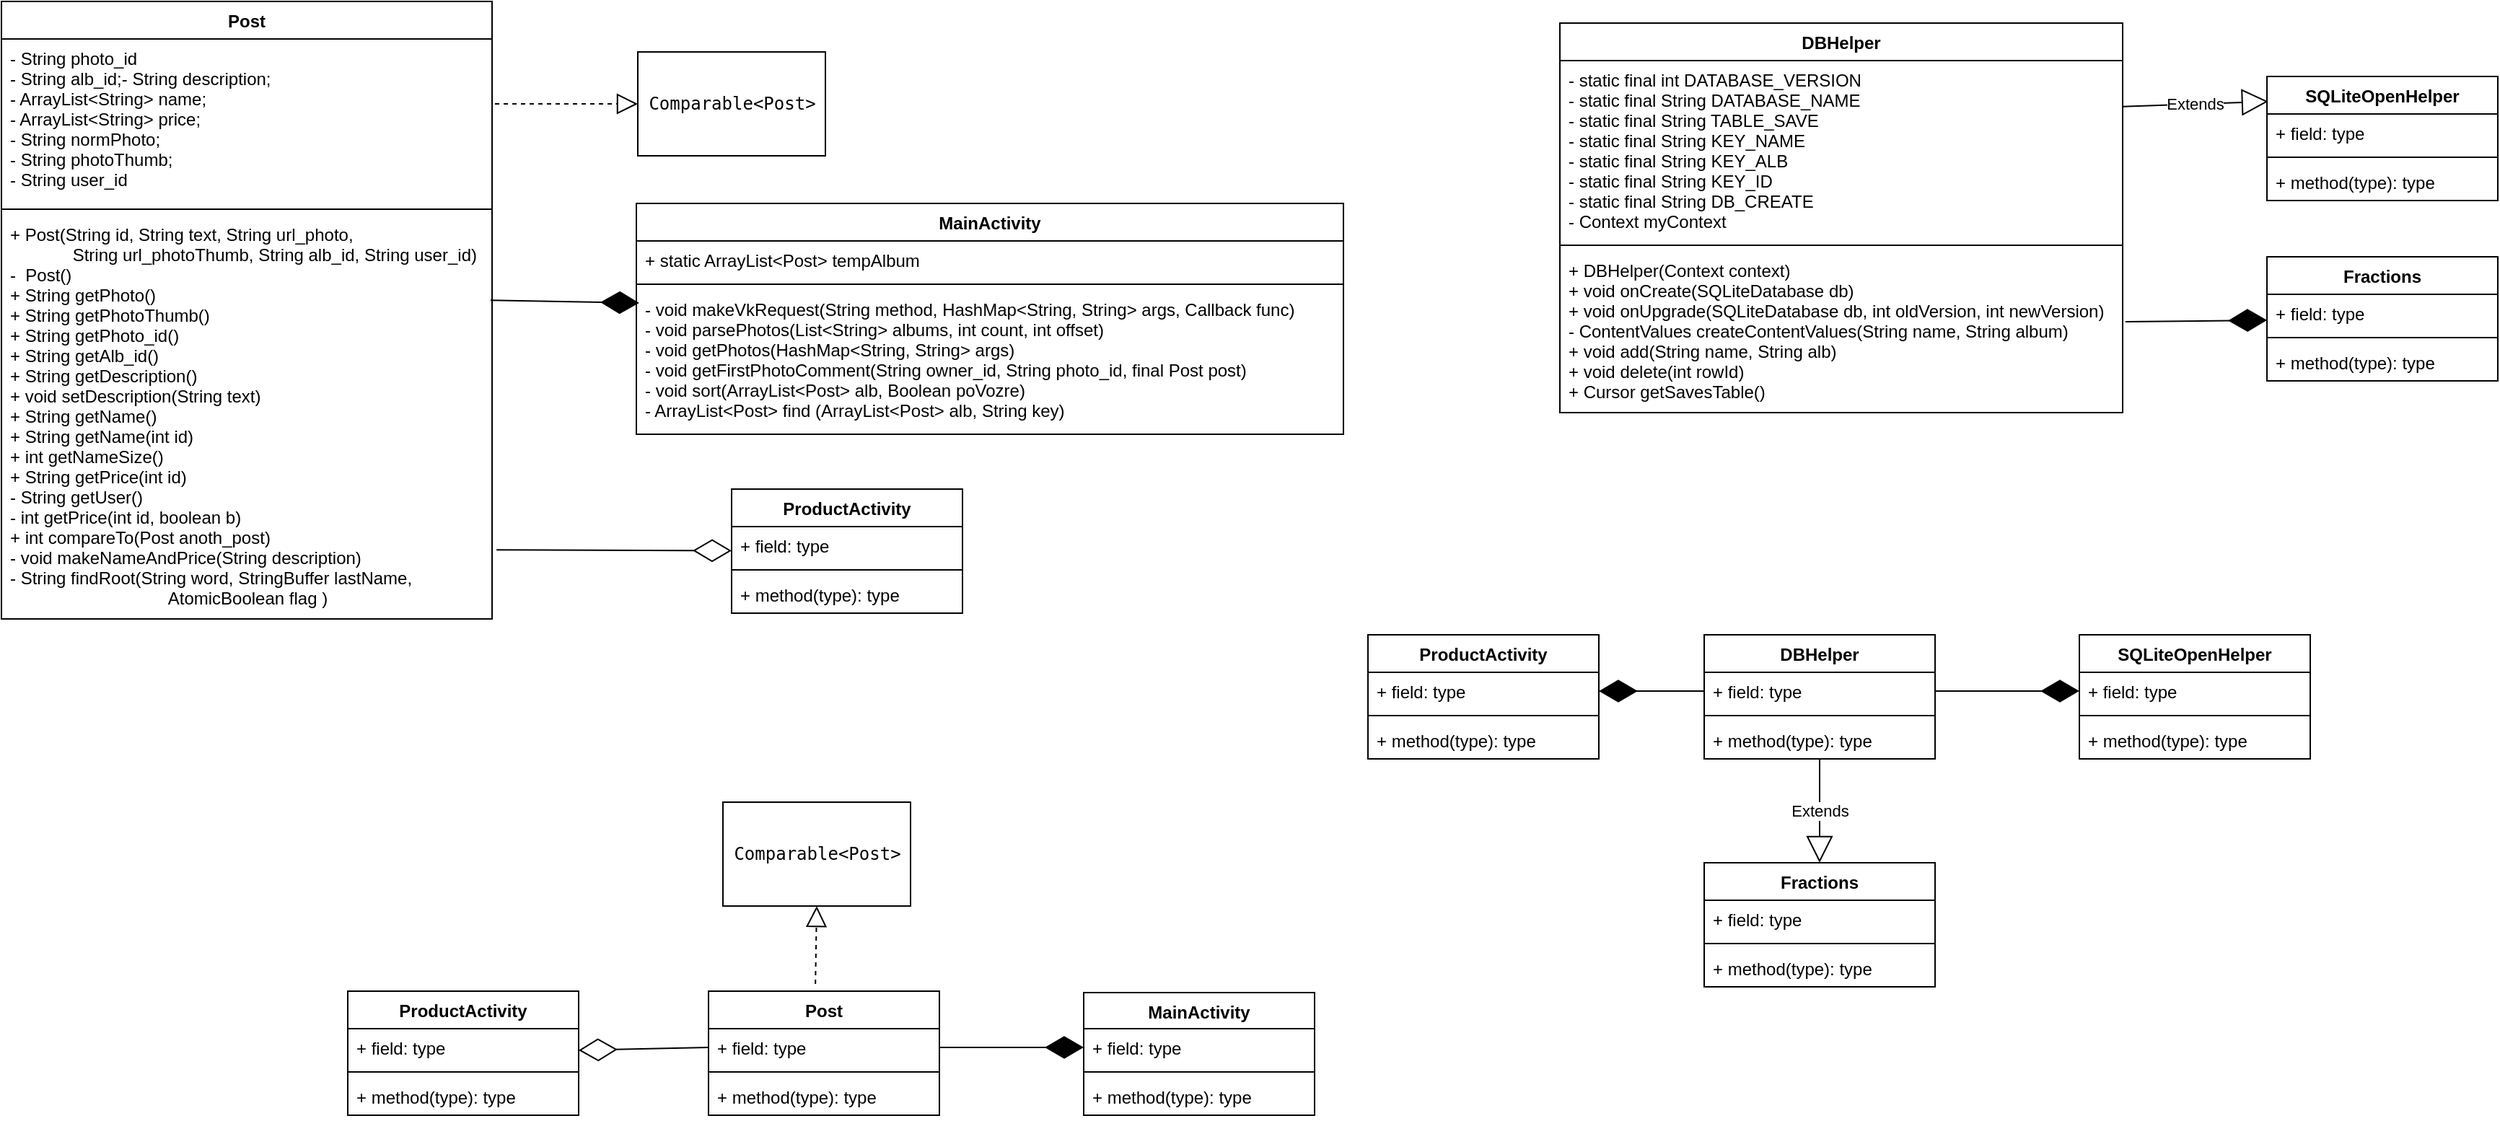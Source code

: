 <mxfile version="10.6.8" type="github"><diagram id="H0TlaPmsUMJZ5l3_36gU" name="Page-1"><mxGraphModel dx="2221" dy="771" grid="1" gridSize="10" guides="1" tooltips="1" connect="1" arrows="1" fold="1" page="1" pageScale="1" pageWidth="827" pageHeight="1169" math="0" shadow="0"><root><mxCell id="0"/><mxCell id="1" parent="0"/><mxCell id="FyV8M_RW5J6ellcxXbuD-1" value="Post" style="swimlane;fontStyle=1;align=center;verticalAlign=top;childLayout=stackLayout;horizontal=1;startSize=26;horizontalStack=0;resizeParent=1;resizeParentMax=0;resizeLast=0;collapsible=1;marginBottom=0;" parent="1" vertex="1"><mxGeometry x="-200" y="55" width="340" height="428" as="geometry"/></mxCell><mxCell id="FyV8M_RW5J6ellcxXbuD-2" value="- String photo_id&#xA;- String alb_id;- String description;&#xA;- ArrayList&lt;String&gt; name;&#xA;- ArrayList&lt;String&gt; price;&#xA;- String normPhoto;&#xA;- String photoThumb;&#xA;- String user_id" style="text;strokeColor=none;fillColor=none;align=left;verticalAlign=top;spacingLeft=4;spacingRight=4;overflow=hidden;rotatable=0;points=[[0,0.5],[1,0.5]];portConstraint=eastwest;" parent="FyV8M_RW5J6ellcxXbuD-1" vertex="1"><mxGeometry y="26" width="340" height="114" as="geometry"/></mxCell><mxCell id="FyV8M_RW5J6ellcxXbuD-3" value="" style="line;strokeWidth=1;fillColor=none;align=left;verticalAlign=middle;spacingTop=-1;spacingLeft=3;spacingRight=3;rotatable=0;labelPosition=right;points=[];portConstraint=eastwest;" parent="FyV8M_RW5J6ellcxXbuD-1" vertex="1"><mxGeometry y="140" width="340" height="8" as="geometry"/></mxCell><mxCell id="FyV8M_RW5J6ellcxXbuD-4" value="+ Post(String id, String text, String url_photo, &#xA;             String url_photoThumb, String alb_id, String user_id)&#xA;-  Post()&#xA;+ String getPhoto()&#xA;+ String getPhotoThumb()&#xA;+ String getPhoto_id()&#xA;+ String getAlb_id()&#xA;+ String getDescription()&#xA;+ void setDescription(String text)&#xA;+ String getName()&#xA;+ String getName(int id)&#xA;+ int getNameSize()&#xA;+ String getPrice(int id)&#xA;- String getUser()&#xA;- int getPrice(int id, boolean b)&#xA;+ int compareTo(Post anoth_post)&#xA;- void makeNameAndPrice(String description)&#xA;- String findRoot(String word, StringBuffer lastName, &#xA;                                 AtomicBoolean flag )" style="text;strokeColor=none;fillColor=none;align=left;verticalAlign=top;spacingLeft=4;spacingRight=4;overflow=hidden;rotatable=0;points=[[0,0.5],[1,0.5]];portConstraint=eastwest;" parent="FyV8M_RW5J6ellcxXbuD-1" vertex="1"><mxGeometry y="148" width="340" height="280" as="geometry"/></mxCell><mxCell id="FyV8M_RW5J6ellcxXbuD-5" value="MainActivity" style="swimlane;fontStyle=1;align=center;verticalAlign=top;childLayout=stackLayout;horizontal=1;startSize=26;horizontalStack=0;resizeParent=1;resizeParentMax=0;resizeLast=0;collapsible=1;marginBottom=0;" parent="1" vertex="1"><mxGeometry x="240" y="195" width="490" height="160" as="geometry"/></mxCell><mxCell id="FyV8M_RW5J6ellcxXbuD-6" value="+ static ArrayList&lt;Post&gt; tempAlbum&#xA;" style="text;strokeColor=none;fillColor=none;align=left;verticalAlign=top;spacingLeft=4;spacingRight=4;overflow=hidden;rotatable=0;points=[[0,0.5],[1,0.5]];portConstraint=eastwest;" parent="FyV8M_RW5J6ellcxXbuD-5" vertex="1"><mxGeometry y="26" width="490" height="26" as="geometry"/></mxCell><mxCell id="FyV8M_RW5J6ellcxXbuD-7" value="" style="line;strokeWidth=1;fillColor=none;align=left;verticalAlign=middle;spacingTop=-1;spacingLeft=3;spacingRight=3;rotatable=0;labelPosition=right;points=[];portConstraint=eastwest;" parent="FyV8M_RW5J6ellcxXbuD-5" vertex="1"><mxGeometry y="52" width="490" height="8" as="geometry"/></mxCell><mxCell id="FyV8M_RW5J6ellcxXbuD-8" value="- void makeVkRequest(String method, HashMap&lt;String, String&gt; args, Callback func)&#xA;- void parsePhotos(List&lt;String&gt; albums, int count, int offset)&#xA;- void getPhotos(HashMap&lt;String, String&gt; args)&#xA;- void getFirstPhotoComment(String owner_id, String photo_id, final Post post)&#xA;- void sort(ArrayList&lt;Post&gt; alb, Boolean poVozre)&#xA;- ArrayList&lt;Post&gt; find (ArrayList&lt;Post&gt; alb, String key)" style="text;strokeColor=none;fillColor=none;align=left;verticalAlign=top;spacingLeft=4;spacingRight=4;overflow=hidden;rotatable=0;points=[[0,0.5],[1,0.5]];portConstraint=eastwest;" parent="FyV8M_RW5J6ellcxXbuD-5" vertex="1"><mxGeometry y="60" width="490" height="100" as="geometry"/></mxCell><mxCell id="FyV8M_RW5J6ellcxXbuD-9" value="DBHelper" style="swimlane;fontStyle=1;align=center;verticalAlign=top;childLayout=stackLayout;horizontal=1;startSize=26;horizontalStack=0;resizeParent=1;resizeParentMax=0;resizeLast=0;collapsible=1;marginBottom=0;" parent="1" vertex="1"><mxGeometry x="880" y="70" width="390" height="270" as="geometry"/></mxCell><mxCell id="FyV8M_RW5J6ellcxXbuD-10" value="- static final int DATABASE_VERSION&#xA;- static final String DATABASE_NAME&#xA;- static final String TABLE_SAVE&#xA;- static final String KEY_NAME&#xA;- static final String KEY_ALB&#xA;- static final String KEY_ID&#xA;- static final String DB_CREATE&#xA;- Context myContext" style="text;strokeColor=none;fillColor=none;align=left;verticalAlign=top;spacingLeft=4;spacingRight=4;overflow=hidden;rotatable=0;points=[[0,0.5],[1,0.5]];portConstraint=eastwest;" parent="FyV8M_RW5J6ellcxXbuD-9" vertex="1"><mxGeometry y="26" width="390" height="124" as="geometry"/></mxCell><mxCell id="FyV8M_RW5J6ellcxXbuD-11" value="" style="line;strokeWidth=1;fillColor=none;align=left;verticalAlign=middle;spacingTop=-1;spacingLeft=3;spacingRight=3;rotatable=0;labelPosition=right;points=[];portConstraint=eastwest;" parent="FyV8M_RW5J6ellcxXbuD-9" vertex="1"><mxGeometry y="150" width="390" height="8" as="geometry"/></mxCell><mxCell id="FyV8M_RW5J6ellcxXbuD-12" value="+ DBHelper(Context context)&#xA;+ void onCreate(SQLiteDatabase db)&#xA;+ void onUpgrade(SQLiteDatabase db, int oldVersion, int newVersion)&#xA;- ContentValues createContentValues(String name, String album)&#xA;+ void add(String name, String alb)&#xA;+ void delete(int rowId)&#xA;+ Cursor getSavesTable()" style="text;strokeColor=none;fillColor=none;align=left;verticalAlign=top;spacingLeft=4;spacingRight=4;overflow=hidden;rotatable=0;points=[[0,0.5],[1,0.5]];portConstraint=eastwest;" parent="FyV8M_RW5J6ellcxXbuD-9" vertex="1"><mxGeometry y="158" width="390" height="112" as="geometry"/></mxCell><mxCell id="FyV8M_RW5J6ellcxXbuD-14" value="Fractions" style="swimlane;fontStyle=1;align=center;verticalAlign=top;childLayout=stackLayout;horizontal=1;startSize=26;horizontalStack=0;resizeParent=1;resizeParentMax=0;resizeLast=0;collapsible=1;marginBottom=0;" parent="1" vertex="1"><mxGeometry x="1370" y="232" width="160" height="86" as="geometry"/></mxCell><mxCell id="FyV8M_RW5J6ellcxXbuD-15" value="+ field: type" style="text;strokeColor=none;fillColor=none;align=left;verticalAlign=top;spacingLeft=4;spacingRight=4;overflow=hidden;rotatable=0;points=[[0,0.5],[1,0.5]];portConstraint=eastwest;" parent="FyV8M_RW5J6ellcxXbuD-14" vertex="1"><mxGeometry y="26" width="160" height="26" as="geometry"/></mxCell><mxCell id="FyV8M_RW5J6ellcxXbuD-16" value="" style="line;strokeWidth=1;fillColor=none;align=left;verticalAlign=middle;spacingTop=-1;spacingLeft=3;spacingRight=3;rotatable=0;labelPosition=right;points=[];portConstraint=eastwest;" parent="FyV8M_RW5J6ellcxXbuD-14" vertex="1"><mxGeometry y="52" width="160" height="8" as="geometry"/></mxCell><mxCell id="FyV8M_RW5J6ellcxXbuD-17" value="+ method(type): type" style="text;strokeColor=none;fillColor=none;align=left;verticalAlign=top;spacingLeft=4;spacingRight=4;overflow=hidden;rotatable=0;points=[[0,0.5],[1,0.5]];portConstraint=eastwest;" parent="FyV8M_RW5J6ellcxXbuD-14" vertex="1"><mxGeometry y="60" width="160" height="26" as="geometry"/></mxCell><mxCell id="FyV8M_RW5J6ellcxXbuD-24" value="ProductActivity" style="swimlane;fontStyle=1;align=center;verticalAlign=top;childLayout=stackLayout;horizontal=1;startSize=26;horizontalStack=0;resizeParent=1;resizeParentMax=0;resizeLast=0;collapsible=1;marginBottom=0;" parent="1" vertex="1"><mxGeometry x="306" y="393" width="160" height="86" as="geometry"/></mxCell><mxCell id="FyV8M_RW5J6ellcxXbuD-25" value="+ field: type" style="text;strokeColor=none;fillColor=none;align=left;verticalAlign=top;spacingLeft=4;spacingRight=4;overflow=hidden;rotatable=0;points=[[0,0.5],[1,0.5]];portConstraint=eastwest;" parent="FyV8M_RW5J6ellcxXbuD-24" vertex="1"><mxGeometry y="26" width="160" height="26" as="geometry"/></mxCell><mxCell id="FyV8M_RW5J6ellcxXbuD-26" value="" style="line;strokeWidth=1;fillColor=none;align=left;verticalAlign=middle;spacingTop=-1;spacingLeft=3;spacingRight=3;rotatable=0;labelPosition=right;points=[];portConstraint=eastwest;" parent="FyV8M_RW5J6ellcxXbuD-24" vertex="1"><mxGeometry y="52" width="160" height="8" as="geometry"/></mxCell><mxCell id="FyV8M_RW5J6ellcxXbuD-27" value="+ method(type): type" style="text;strokeColor=none;fillColor=none;align=left;verticalAlign=top;spacingLeft=4;spacingRight=4;overflow=hidden;rotatable=0;points=[[0,0.5],[1,0.5]];portConstraint=eastwest;" parent="FyV8M_RW5J6ellcxXbuD-24" vertex="1"><mxGeometry y="60" width="160" height="26" as="geometry"/></mxCell><mxCell id="FyV8M_RW5J6ellcxXbuD-28" value="" style="endArrow=diamondThin;endFill=1;endSize=24;html=1;exitX=1.005;exitY=0.438;exitDx=0;exitDy=0;exitPerimeter=0;" parent="1" source="FyV8M_RW5J6ellcxXbuD-12" target="FyV8M_RW5J6ellcxXbuD-14" edge="1"><mxGeometry width="160" relative="1" as="geometry"><mxPoint x="1340" y="219.5" as="sourcePoint"/><mxPoint x="1500" y="219.5" as="targetPoint"/></mxGeometry></mxCell><mxCell id="FyV8M_RW5J6ellcxXbuD-29" value="" style="endArrow=diamondThin;endFill=0;endSize=24;html=1;exitX=1.009;exitY=0.829;exitDx=0;exitDy=0;exitPerimeter=0;" parent="1" source="FyV8M_RW5J6ellcxXbuD-4" target="FyV8M_RW5J6ellcxXbuD-24" edge="1"><mxGeometry width="160" relative="1" as="geometry"><mxPoint x="150" y="435.5" as="sourcePoint"/><mxPoint x="310" y="435.5" as="targetPoint"/></mxGeometry></mxCell><mxCell id="FyV8M_RW5J6ellcxXbuD-30" value="&lt;pre&gt;Comparable&amp;lt;Post&amp;gt;&lt;/pre&gt;" style="html=1;" parent="1" vertex="1"><mxGeometry x="241" y="90" width="130" height="72" as="geometry"/></mxCell><mxCell id="FyV8M_RW5J6ellcxXbuD-33" value="Extends" style="endArrow=block;endSize=16;endFill=0;html=1;" parent="1" edge="1"><mxGeometry width="160" relative="1" as="geometry"><mxPoint x="1270" y="127.929" as="sourcePoint"/><mxPoint x="1371" y="124.321" as="targetPoint"/></mxGeometry></mxCell><mxCell id="FyV8M_RW5J6ellcxXbuD-34" value="SQLiteOpenHelper" style="swimlane;fontStyle=1;align=center;verticalAlign=top;childLayout=stackLayout;horizontal=1;startSize=26;horizontalStack=0;resizeParent=1;resizeParentMax=0;resizeLast=0;collapsible=1;marginBottom=0;" parent="1" vertex="1"><mxGeometry x="1370" y="107" width="160" height="86" as="geometry"/></mxCell><mxCell id="FyV8M_RW5J6ellcxXbuD-35" value="+ field: type" style="text;strokeColor=none;fillColor=none;align=left;verticalAlign=top;spacingLeft=4;spacingRight=4;overflow=hidden;rotatable=0;points=[[0,0.5],[1,0.5]];portConstraint=eastwest;" parent="FyV8M_RW5J6ellcxXbuD-34" vertex="1"><mxGeometry y="26" width="160" height="26" as="geometry"/></mxCell><mxCell id="FyV8M_RW5J6ellcxXbuD-36" value="" style="line;strokeWidth=1;fillColor=none;align=left;verticalAlign=middle;spacingTop=-1;spacingLeft=3;spacingRight=3;rotatable=0;labelPosition=right;points=[];portConstraint=eastwest;" parent="FyV8M_RW5J6ellcxXbuD-34" vertex="1"><mxGeometry y="52" width="160" height="8" as="geometry"/></mxCell><mxCell id="FyV8M_RW5J6ellcxXbuD-37" value="+ method(type): type" style="text;strokeColor=none;fillColor=none;align=left;verticalAlign=top;spacingLeft=4;spacingRight=4;overflow=hidden;rotatable=0;points=[[0,0.5],[1,0.5]];portConstraint=eastwest;" parent="FyV8M_RW5J6ellcxXbuD-34" vertex="1"><mxGeometry y="60" width="160" height="26" as="geometry"/></mxCell><mxCell id="FyV8M_RW5J6ellcxXbuD-38" value="" style="endArrow=block;dashed=1;endFill=0;endSize=12;html=1;entryX=0;entryY=0.5;entryDx=0;entryDy=0;" parent="1" target="FyV8M_RW5J6ellcxXbuD-30" edge="1"><mxGeometry width="160" relative="1" as="geometry"><mxPoint x="142" y="126" as="sourcePoint"/><mxPoint x="306" y="178" as="targetPoint"/></mxGeometry></mxCell><mxCell id="7iwsZsYIpE-8brXdMZVR-1" value="" style="endArrow=diamondThin;endFill=1;endSize=24;html=1;entryX=0.004;entryY=0.09;entryDx=0;entryDy=0;entryPerimeter=0;exitX=0.997;exitY=0.211;exitDx=0;exitDy=0;exitPerimeter=0;" edge="1" parent="1" source="FyV8M_RW5J6ellcxXbuD-4" target="FyV8M_RW5J6ellcxXbuD-8"><mxGeometry width="160" relative="1" as="geometry"><mxPoint x="70" y="600" as="sourcePoint"/><mxPoint x="230" y="600" as="targetPoint"/></mxGeometry></mxCell><mxCell id="7iwsZsYIpE-8brXdMZVR-10" value="ProductActivity" style="swimlane;fontStyle=1;align=center;verticalAlign=top;childLayout=stackLayout;horizontal=1;startSize=26;horizontalStack=0;resizeParent=1;resizeParentMax=0;resizeLast=0;collapsible=1;marginBottom=0;" vertex="1" parent="1"><mxGeometry x="40" y="741" width="160" height="86" as="geometry"/></mxCell><mxCell id="7iwsZsYIpE-8brXdMZVR-11" value="+ field: type" style="text;strokeColor=none;fillColor=none;align=left;verticalAlign=top;spacingLeft=4;spacingRight=4;overflow=hidden;rotatable=0;points=[[0,0.5],[1,0.5]];portConstraint=eastwest;" vertex="1" parent="7iwsZsYIpE-8brXdMZVR-10"><mxGeometry y="26" width="160" height="26" as="geometry"/></mxCell><mxCell id="7iwsZsYIpE-8brXdMZVR-12" value="" style="line;strokeWidth=1;fillColor=none;align=left;verticalAlign=middle;spacingTop=-1;spacingLeft=3;spacingRight=3;rotatable=0;labelPosition=right;points=[];portConstraint=eastwest;" vertex="1" parent="7iwsZsYIpE-8brXdMZVR-10"><mxGeometry y="52" width="160" height="8" as="geometry"/></mxCell><mxCell id="7iwsZsYIpE-8brXdMZVR-13" value="+ method(type): type" style="text;strokeColor=none;fillColor=none;align=left;verticalAlign=top;spacingLeft=4;spacingRight=4;overflow=hidden;rotatable=0;points=[[0,0.5],[1,0.5]];portConstraint=eastwest;" vertex="1" parent="7iwsZsYIpE-8brXdMZVR-10"><mxGeometry y="60" width="160" height="26" as="geometry"/></mxCell><mxCell id="7iwsZsYIpE-8brXdMZVR-14" value="" style="endArrow=diamondThin;endFill=0;endSize=24;html=1;exitX=0;exitY=0.5;exitDx=0;exitDy=0;" edge="1" parent="1" source="7iwsZsYIpE-8brXdMZVR-19"><mxGeometry width="160" relative="1" as="geometry"><mxPoint x="528" y="936" as="sourcePoint"/><mxPoint x="200" y="782" as="targetPoint"/></mxGeometry></mxCell><mxCell id="7iwsZsYIpE-8brXdMZVR-15" value="&lt;pre&gt;Comparable&amp;lt;Post&amp;gt;&lt;/pre&gt;" style="html=1;" vertex="1" parent="1"><mxGeometry x="300" y="610" width="130" height="72" as="geometry"/></mxCell><mxCell id="7iwsZsYIpE-8brXdMZVR-16" value="" style="endArrow=block;dashed=1;endFill=0;endSize=12;html=1;entryX=0.5;entryY=1;entryDx=0;entryDy=0;exitX=0.463;exitY=-0.058;exitDx=0;exitDy=0;exitPerimeter=0;" edge="1" parent="1" target="7iwsZsYIpE-8brXdMZVR-15" source="7iwsZsYIpE-8brXdMZVR-18"><mxGeometry width="160" relative="1" as="geometry"><mxPoint x="527" y="741" as="sourcePoint"/><mxPoint x="691" y="793" as="targetPoint"/></mxGeometry></mxCell><mxCell id="7iwsZsYIpE-8brXdMZVR-17" value="" style="endArrow=diamondThin;endFill=1;endSize=24;html=1;entryX=0;entryY=0.5;entryDx=0;entryDy=0;exitX=1;exitY=0.5;exitDx=0;exitDy=0;" edge="1" parent="1" source="7iwsZsYIpE-8brXdMZVR-19" target="7iwsZsYIpE-8brXdMZVR-23"><mxGeometry width="160" relative="1" as="geometry"><mxPoint x="524" y="763" as="sourcePoint"/><mxPoint x="627" y="879" as="targetPoint"/></mxGeometry></mxCell><mxCell id="7iwsZsYIpE-8brXdMZVR-18" value="Post" style="swimlane;fontStyle=1;align=center;verticalAlign=top;childLayout=stackLayout;horizontal=1;startSize=26;horizontalStack=0;resizeParent=1;resizeParentMax=0;resizeLast=0;collapsible=1;marginBottom=0;" vertex="1" parent="1"><mxGeometry x="290" y="741" width="160" height="86" as="geometry"/></mxCell><mxCell id="7iwsZsYIpE-8brXdMZVR-19" value="+ field: type" style="text;strokeColor=none;fillColor=none;align=left;verticalAlign=top;spacingLeft=4;spacingRight=4;overflow=hidden;rotatable=0;points=[[0,0.5],[1,0.5]];portConstraint=eastwest;" vertex="1" parent="7iwsZsYIpE-8brXdMZVR-18"><mxGeometry y="26" width="160" height="26" as="geometry"/></mxCell><mxCell id="7iwsZsYIpE-8brXdMZVR-20" value="" style="line;strokeWidth=1;fillColor=none;align=left;verticalAlign=middle;spacingTop=-1;spacingLeft=3;spacingRight=3;rotatable=0;labelPosition=right;points=[];portConstraint=eastwest;" vertex="1" parent="7iwsZsYIpE-8brXdMZVR-18"><mxGeometry y="52" width="160" height="8" as="geometry"/></mxCell><mxCell id="7iwsZsYIpE-8brXdMZVR-21" value="+ method(type): type" style="text;strokeColor=none;fillColor=none;align=left;verticalAlign=top;spacingLeft=4;spacingRight=4;overflow=hidden;rotatable=0;points=[[0,0.5],[1,0.5]];portConstraint=eastwest;" vertex="1" parent="7iwsZsYIpE-8brXdMZVR-18"><mxGeometry y="60" width="160" height="26" as="geometry"/></mxCell><mxCell id="7iwsZsYIpE-8brXdMZVR-22" value="MainActivity" style="swimlane;fontStyle=1;align=center;verticalAlign=top;childLayout=stackLayout;horizontal=1;startSize=25;horizontalStack=0;resizeParent=1;resizeParentMax=0;resizeLast=0;collapsible=1;marginBottom=0;" vertex="1" parent="1"><mxGeometry x="550" y="742" width="160" height="85" as="geometry"/></mxCell><mxCell id="7iwsZsYIpE-8brXdMZVR-23" value="+ field: type" style="text;strokeColor=none;fillColor=none;align=left;verticalAlign=top;spacingLeft=4;spacingRight=4;overflow=hidden;rotatable=0;points=[[0,0.5],[1,0.5]];portConstraint=eastwest;" vertex="1" parent="7iwsZsYIpE-8brXdMZVR-22"><mxGeometry y="25" width="160" height="26" as="geometry"/></mxCell><mxCell id="7iwsZsYIpE-8brXdMZVR-24" value="" style="line;strokeWidth=1;fillColor=none;align=left;verticalAlign=middle;spacingTop=-1;spacingLeft=3;spacingRight=3;rotatable=0;labelPosition=right;points=[];portConstraint=eastwest;" vertex="1" parent="7iwsZsYIpE-8brXdMZVR-22"><mxGeometry y="51" width="160" height="8" as="geometry"/></mxCell><mxCell id="7iwsZsYIpE-8brXdMZVR-25" value="+ method(type): type" style="text;strokeColor=none;fillColor=none;align=left;verticalAlign=top;spacingLeft=4;spacingRight=4;overflow=hidden;rotatable=0;points=[[0,0.5],[1,0.5]];portConstraint=eastwest;" vertex="1" parent="7iwsZsYIpE-8brXdMZVR-22"><mxGeometry y="59" width="160" height="26" as="geometry"/></mxCell><mxCell id="7iwsZsYIpE-8brXdMZVR-26" value="DBHelper" style="swimlane;fontStyle=1;align=center;verticalAlign=top;childLayout=stackLayout;horizontal=1;startSize=26;horizontalStack=0;resizeParent=1;resizeParentMax=0;resizeLast=0;collapsible=1;marginBottom=0;" vertex="1" parent="1"><mxGeometry x="980" y="494" width="160" height="86" as="geometry"/></mxCell><mxCell id="7iwsZsYIpE-8brXdMZVR-27" value="+ field: type" style="text;strokeColor=none;fillColor=none;align=left;verticalAlign=top;spacingLeft=4;spacingRight=4;overflow=hidden;rotatable=0;points=[[0,0.5],[1,0.5]];portConstraint=eastwest;" vertex="1" parent="7iwsZsYIpE-8brXdMZVR-26"><mxGeometry y="26" width="160" height="26" as="geometry"/></mxCell><mxCell id="7iwsZsYIpE-8brXdMZVR-28" value="" style="line;strokeWidth=1;fillColor=none;align=left;verticalAlign=middle;spacingTop=-1;spacingLeft=3;spacingRight=3;rotatable=0;labelPosition=right;points=[];portConstraint=eastwest;" vertex="1" parent="7iwsZsYIpE-8brXdMZVR-26"><mxGeometry y="52" width="160" height="8" as="geometry"/></mxCell><mxCell id="7iwsZsYIpE-8brXdMZVR-29" value="+ method(type): type" style="text;strokeColor=none;fillColor=none;align=left;verticalAlign=top;spacingLeft=4;spacingRight=4;overflow=hidden;rotatable=0;points=[[0,0.5],[1,0.5]];portConstraint=eastwest;" vertex="1" parent="7iwsZsYIpE-8brXdMZVR-26"><mxGeometry y="60" width="160" height="26" as="geometry"/></mxCell><mxCell id="7iwsZsYIpE-8brXdMZVR-30" value="SQLiteOpenHelper" style="swimlane;fontStyle=1;align=center;verticalAlign=top;childLayout=stackLayout;horizontal=1;startSize=26;horizontalStack=0;resizeParent=1;resizeParentMax=0;resizeLast=0;collapsible=1;marginBottom=0;" vertex="1" parent="1"><mxGeometry x="1240" y="494" width="160" height="86" as="geometry"/></mxCell><mxCell id="7iwsZsYIpE-8brXdMZVR-31" value="+ field: type" style="text;strokeColor=none;fillColor=none;align=left;verticalAlign=top;spacingLeft=4;spacingRight=4;overflow=hidden;rotatable=0;points=[[0,0.5],[1,0.5]];portConstraint=eastwest;" vertex="1" parent="7iwsZsYIpE-8brXdMZVR-30"><mxGeometry y="26" width="160" height="26" as="geometry"/></mxCell><mxCell id="7iwsZsYIpE-8brXdMZVR-32" value="" style="line;strokeWidth=1;fillColor=none;align=left;verticalAlign=middle;spacingTop=-1;spacingLeft=3;spacingRight=3;rotatable=0;labelPosition=right;points=[];portConstraint=eastwest;" vertex="1" parent="7iwsZsYIpE-8brXdMZVR-30"><mxGeometry y="52" width="160" height="8" as="geometry"/></mxCell><mxCell id="7iwsZsYIpE-8brXdMZVR-33" value="+ method(type): type" style="text;strokeColor=none;fillColor=none;align=left;verticalAlign=top;spacingLeft=4;spacingRight=4;overflow=hidden;rotatable=0;points=[[0,0.5],[1,0.5]];portConstraint=eastwest;" vertex="1" parent="7iwsZsYIpE-8brXdMZVR-30"><mxGeometry y="60" width="160" height="26" as="geometry"/></mxCell><mxCell id="7iwsZsYIpE-8brXdMZVR-34" value="Fractions" style="swimlane;fontStyle=1;align=center;verticalAlign=top;childLayout=stackLayout;horizontal=1;startSize=26;horizontalStack=0;resizeParent=1;resizeParentMax=0;resizeLast=0;collapsible=1;marginBottom=0;" vertex="1" parent="1"><mxGeometry x="980" y="652" width="160" height="86" as="geometry"/></mxCell><mxCell id="7iwsZsYIpE-8brXdMZVR-35" value="+ field: type" style="text;strokeColor=none;fillColor=none;align=left;verticalAlign=top;spacingLeft=4;spacingRight=4;overflow=hidden;rotatable=0;points=[[0,0.5],[1,0.5]];portConstraint=eastwest;" vertex="1" parent="7iwsZsYIpE-8brXdMZVR-34"><mxGeometry y="26" width="160" height="26" as="geometry"/></mxCell><mxCell id="7iwsZsYIpE-8brXdMZVR-36" value="" style="line;strokeWidth=1;fillColor=none;align=left;verticalAlign=middle;spacingTop=-1;spacingLeft=3;spacingRight=3;rotatable=0;labelPosition=right;points=[];portConstraint=eastwest;" vertex="1" parent="7iwsZsYIpE-8brXdMZVR-34"><mxGeometry y="52" width="160" height="8" as="geometry"/></mxCell><mxCell id="7iwsZsYIpE-8brXdMZVR-37" value="+ method(type): type" style="text;strokeColor=none;fillColor=none;align=left;verticalAlign=top;spacingLeft=4;spacingRight=4;overflow=hidden;rotatable=0;points=[[0,0.5],[1,0.5]];portConstraint=eastwest;" vertex="1" parent="7iwsZsYIpE-8brXdMZVR-34"><mxGeometry y="60" width="160" height="26" as="geometry"/></mxCell><mxCell id="7iwsZsYIpE-8brXdMZVR-38" value="ProductActivity" style="swimlane;fontStyle=1;align=center;verticalAlign=top;childLayout=stackLayout;horizontal=1;startSize=26;horizontalStack=0;resizeParent=1;resizeParentMax=0;resizeLast=0;collapsible=1;marginBottom=0;" vertex="1" parent="1"><mxGeometry x="747" y="494" width="160" height="86" as="geometry"/></mxCell><mxCell id="7iwsZsYIpE-8brXdMZVR-39" value="+ field: type" style="text;strokeColor=none;fillColor=none;align=left;verticalAlign=top;spacingLeft=4;spacingRight=4;overflow=hidden;rotatable=0;points=[[0,0.5],[1,0.5]];portConstraint=eastwest;" vertex="1" parent="7iwsZsYIpE-8brXdMZVR-38"><mxGeometry y="26" width="160" height="26" as="geometry"/></mxCell><mxCell id="7iwsZsYIpE-8brXdMZVR-40" value="" style="line;strokeWidth=1;fillColor=none;align=left;verticalAlign=middle;spacingTop=-1;spacingLeft=3;spacingRight=3;rotatable=0;labelPosition=right;points=[];portConstraint=eastwest;" vertex="1" parent="7iwsZsYIpE-8brXdMZVR-38"><mxGeometry y="52" width="160" height="8" as="geometry"/></mxCell><mxCell id="7iwsZsYIpE-8brXdMZVR-41" value="+ method(type): type" style="text;strokeColor=none;fillColor=none;align=left;verticalAlign=top;spacingLeft=4;spacingRight=4;overflow=hidden;rotatable=0;points=[[0,0.5],[1,0.5]];portConstraint=eastwest;" vertex="1" parent="7iwsZsYIpE-8brXdMZVR-38"><mxGeometry y="60" width="160" height="26" as="geometry"/></mxCell><mxCell id="7iwsZsYIpE-8brXdMZVR-42" value="Extends" style="endArrow=block;endSize=16;endFill=0;html=1;entryX=0.5;entryY=0;entryDx=0;entryDy=0;" edge="1" parent="1" source="7iwsZsYIpE-8brXdMZVR-29" target="7iwsZsYIpE-8brXdMZVR-34"><mxGeometry width="160" relative="1" as="geometry"><mxPoint x="1024.5" y="623.429" as="sourcePoint"/><mxPoint x="1125.5" y="619.821" as="targetPoint"/></mxGeometry></mxCell><mxCell id="7iwsZsYIpE-8brXdMZVR-43" value="" style="endArrow=diamondThin;endFill=1;endSize=24;html=1;exitX=1;exitY=0.5;exitDx=0;exitDy=0;entryX=0;entryY=0.5;entryDx=0;entryDy=0;" edge="1" parent="1" source="7iwsZsYIpE-8brXdMZVR-27" target="7iwsZsYIpE-8brXdMZVR-31"><mxGeometry width="160" relative="1" as="geometry"><mxPoint x="1160" y="466.5" as="sourcePoint"/><mxPoint x="1258" y="465.399" as="targetPoint"/></mxGeometry></mxCell><mxCell id="7iwsZsYIpE-8brXdMZVR-44" value="" style="endArrow=diamondThin;endFill=1;endSize=24;html=1;entryX=1;entryY=0.5;entryDx=0;entryDy=0;" edge="1" parent="1" source="7iwsZsYIpE-8brXdMZVR-27" target="7iwsZsYIpE-8brXdMZVR-39"><mxGeometry width="160" relative="1" as="geometry"><mxPoint x="880" y="451" as="sourcePoint"/><mxPoint x="980" y="447" as="targetPoint"/></mxGeometry></mxCell></root></mxGraphModel></diagram></mxfile>